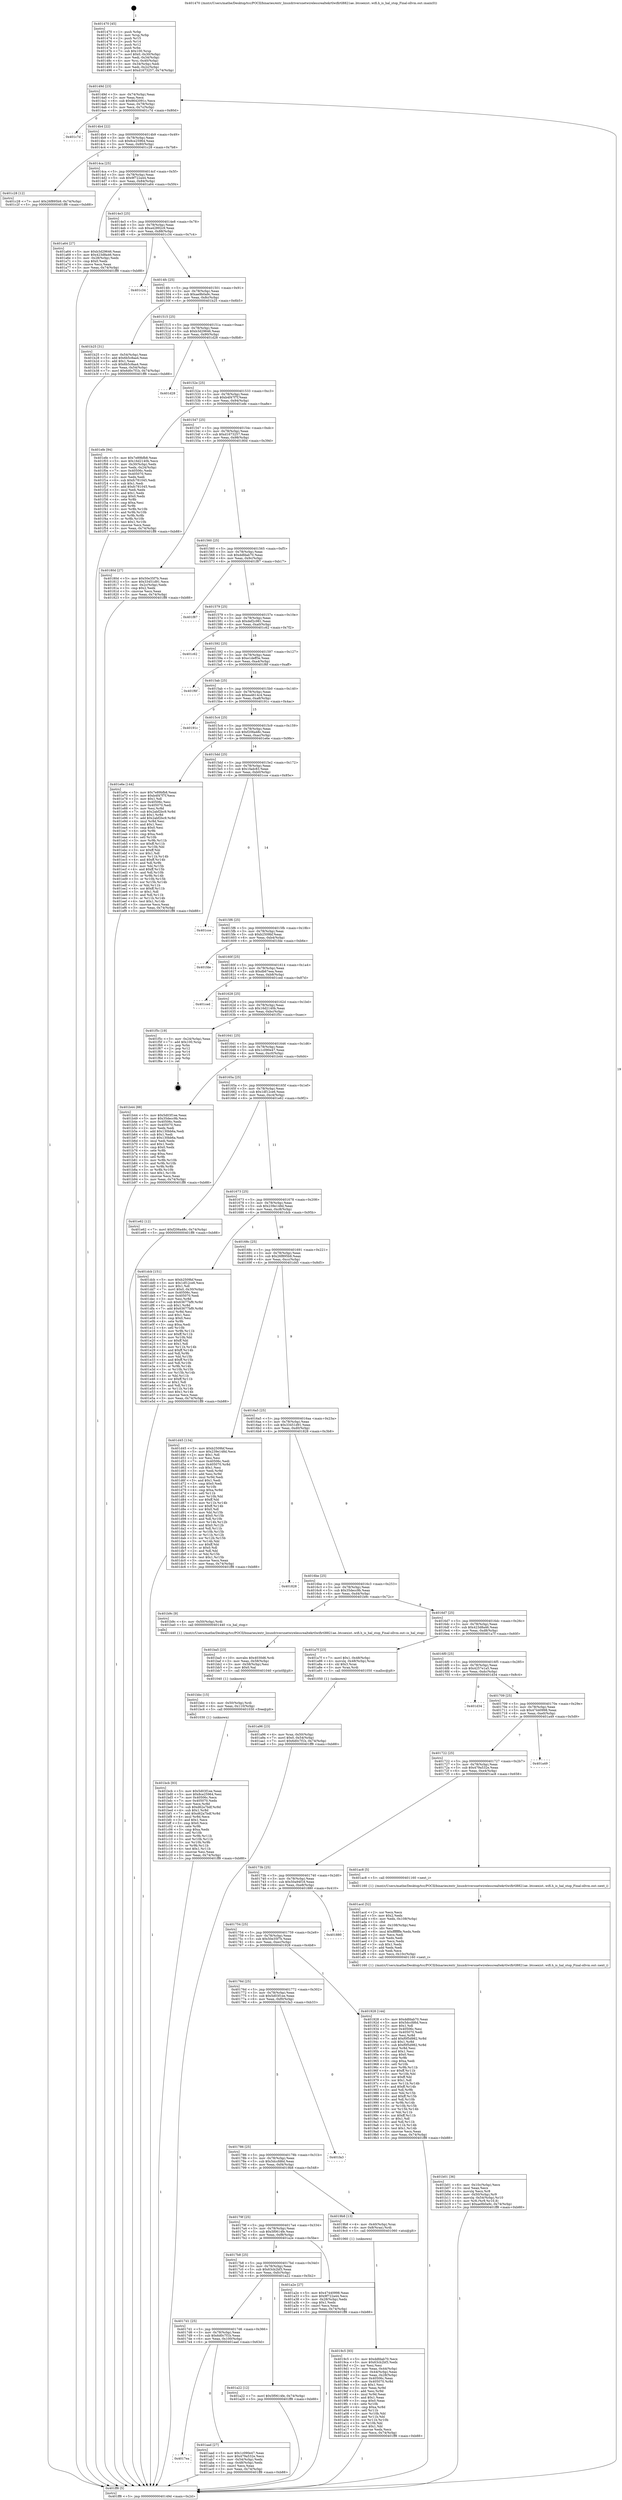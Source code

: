 digraph "0x401470" {
  label = "0x401470 (/mnt/c/Users/mathe/Desktop/tcc/POCII/binaries/extr_linuxdriversnetwirelessrealtekrtlwifirtl8821ae..btcoexist..wifi.h_is_hal_stop_Final-ollvm.out::main(0))"
  labelloc = "t"
  node[shape=record]

  Entry [label="",width=0.3,height=0.3,shape=circle,fillcolor=black,style=filled]
  "0x40149d" [label="{
     0x40149d [23]\l
     | [instrs]\l
     &nbsp;&nbsp;0x40149d \<+3\>: mov -0x74(%rbp),%eax\l
     &nbsp;&nbsp;0x4014a0 \<+2\>: mov %eax,%ecx\l
     &nbsp;&nbsp;0x4014a2 \<+6\>: sub $0x8642091c,%ecx\l
     &nbsp;&nbsp;0x4014a8 \<+3\>: mov %eax,-0x78(%rbp)\l
     &nbsp;&nbsp;0x4014ab \<+3\>: mov %ecx,-0x7c(%rbp)\l
     &nbsp;&nbsp;0x4014ae \<+6\>: je 0000000000401c7d \<main+0x80d\>\l
  }"]
  "0x401c7d" [label="{
     0x401c7d\l
  }", style=dashed]
  "0x4014b4" [label="{
     0x4014b4 [22]\l
     | [instrs]\l
     &nbsp;&nbsp;0x4014b4 \<+5\>: jmp 00000000004014b9 \<main+0x49\>\l
     &nbsp;&nbsp;0x4014b9 \<+3\>: mov -0x78(%rbp),%eax\l
     &nbsp;&nbsp;0x4014bc \<+5\>: sub $0x8ce25964,%eax\l
     &nbsp;&nbsp;0x4014c1 \<+3\>: mov %eax,-0x80(%rbp)\l
     &nbsp;&nbsp;0x4014c4 \<+6\>: je 0000000000401c28 \<main+0x7b8\>\l
  }"]
  Exit [label="",width=0.3,height=0.3,shape=circle,fillcolor=black,style=filled,peripheries=2]
  "0x401c28" [label="{
     0x401c28 [12]\l
     | [instrs]\l
     &nbsp;&nbsp;0x401c28 \<+7\>: movl $0x26f895b9,-0x74(%rbp)\l
     &nbsp;&nbsp;0x401c2f \<+5\>: jmp 0000000000401ff8 \<main+0xb88\>\l
  }"]
  "0x4014ca" [label="{
     0x4014ca [25]\l
     | [instrs]\l
     &nbsp;&nbsp;0x4014ca \<+5\>: jmp 00000000004014cf \<main+0x5f\>\l
     &nbsp;&nbsp;0x4014cf \<+3\>: mov -0x78(%rbp),%eax\l
     &nbsp;&nbsp;0x4014d2 \<+5\>: sub $0x9f722a44,%eax\l
     &nbsp;&nbsp;0x4014d7 \<+6\>: mov %eax,-0x84(%rbp)\l
     &nbsp;&nbsp;0x4014dd \<+6\>: je 0000000000401a64 \<main+0x5f4\>\l
  }"]
  "0x401bcb" [label="{
     0x401bcb [93]\l
     | [instrs]\l
     &nbsp;&nbsp;0x401bcb \<+5\>: mov $0x5d03f1ee,%eax\l
     &nbsp;&nbsp;0x401bd0 \<+5\>: mov $0x8ce25964,%esi\l
     &nbsp;&nbsp;0x401bd5 \<+7\>: mov 0x40506c,%ecx\l
     &nbsp;&nbsp;0x401bdc \<+7\>: mov 0x405070,%edx\l
     &nbsp;&nbsp;0x401be3 \<+3\>: mov %ecx,%r8d\l
     &nbsp;&nbsp;0x401be6 \<+7\>: sub $0xd62a7bdf,%r8d\l
     &nbsp;&nbsp;0x401bed \<+4\>: sub $0x1,%r8d\l
     &nbsp;&nbsp;0x401bf1 \<+7\>: add $0xd62a7bdf,%r8d\l
     &nbsp;&nbsp;0x401bf8 \<+4\>: imul %r8d,%ecx\l
     &nbsp;&nbsp;0x401bfc \<+3\>: and $0x1,%ecx\l
     &nbsp;&nbsp;0x401bff \<+3\>: cmp $0x0,%ecx\l
     &nbsp;&nbsp;0x401c02 \<+4\>: sete %r9b\l
     &nbsp;&nbsp;0x401c06 \<+3\>: cmp $0xa,%edx\l
     &nbsp;&nbsp;0x401c09 \<+4\>: setl %r10b\l
     &nbsp;&nbsp;0x401c0d \<+3\>: mov %r9b,%r11b\l
     &nbsp;&nbsp;0x401c10 \<+3\>: and %r10b,%r11b\l
     &nbsp;&nbsp;0x401c13 \<+3\>: xor %r10b,%r9b\l
     &nbsp;&nbsp;0x401c16 \<+3\>: or %r9b,%r11b\l
     &nbsp;&nbsp;0x401c19 \<+4\>: test $0x1,%r11b\l
     &nbsp;&nbsp;0x401c1d \<+3\>: cmovne %esi,%eax\l
     &nbsp;&nbsp;0x401c20 \<+3\>: mov %eax,-0x74(%rbp)\l
     &nbsp;&nbsp;0x401c23 \<+5\>: jmp 0000000000401ff8 \<main+0xb88\>\l
  }"]
  "0x401a64" [label="{
     0x401a64 [27]\l
     | [instrs]\l
     &nbsp;&nbsp;0x401a64 \<+5\>: mov $0xb3d29646,%eax\l
     &nbsp;&nbsp;0x401a69 \<+5\>: mov $0x423d8a46,%ecx\l
     &nbsp;&nbsp;0x401a6e \<+3\>: mov -0x28(%rbp),%edx\l
     &nbsp;&nbsp;0x401a71 \<+3\>: cmp $0x0,%edx\l
     &nbsp;&nbsp;0x401a74 \<+3\>: cmove %ecx,%eax\l
     &nbsp;&nbsp;0x401a77 \<+3\>: mov %eax,-0x74(%rbp)\l
     &nbsp;&nbsp;0x401a7a \<+5\>: jmp 0000000000401ff8 \<main+0xb88\>\l
  }"]
  "0x4014e3" [label="{
     0x4014e3 [25]\l
     | [instrs]\l
     &nbsp;&nbsp;0x4014e3 \<+5\>: jmp 00000000004014e8 \<main+0x78\>\l
     &nbsp;&nbsp;0x4014e8 \<+3\>: mov -0x78(%rbp),%eax\l
     &nbsp;&nbsp;0x4014eb \<+5\>: sub $0xa42892c9,%eax\l
     &nbsp;&nbsp;0x4014f0 \<+6\>: mov %eax,-0x88(%rbp)\l
     &nbsp;&nbsp;0x4014f6 \<+6\>: je 0000000000401c34 \<main+0x7c4\>\l
  }"]
  "0x401bbc" [label="{
     0x401bbc [15]\l
     | [instrs]\l
     &nbsp;&nbsp;0x401bbc \<+4\>: mov -0x50(%rbp),%rdi\l
     &nbsp;&nbsp;0x401bc0 \<+6\>: mov %eax,-0x110(%rbp)\l
     &nbsp;&nbsp;0x401bc6 \<+5\>: call 0000000000401030 \<free@plt\>\l
     | [calls]\l
     &nbsp;&nbsp;0x401030 \{1\} (unknown)\l
  }"]
  "0x401c34" [label="{
     0x401c34\l
  }", style=dashed]
  "0x4014fc" [label="{
     0x4014fc [25]\l
     | [instrs]\l
     &nbsp;&nbsp;0x4014fc \<+5\>: jmp 0000000000401501 \<main+0x91\>\l
     &nbsp;&nbsp;0x401501 \<+3\>: mov -0x78(%rbp),%eax\l
     &nbsp;&nbsp;0x401504 \<+5\>: sub $0xae9b0a9c,%eax\l
     &nbsp;&nbsp;0x401509 \<+6\>: mov %eax,-0x8c(%rbp)\l
     &nbsp;&nbsp;0x40150f \<+6\>: je 0000000000401b25 \<main+0x6b5\>\l
  }"]
  "0x401ba5" [label="{
     0x401ba5 [23]\l
     | [instrs]\l
     &nbsp;&nbsp;0x401ba5 \<+10\>: movabs $0x4030d6,%rdi\l
     &nbsp;&nbsp;0x401baf \<+3\>: mov %eax,-0x58(%rbp)\l
     &nbsp;&nbsp;0x401bb2 \<+3\>: mov -0x58(%rbp),%esi\l
     &nbsp;&nbsp;0x401bb5 \<+2\>: mov $0x0,%al\l
     &nbsp;&nbsp;0x401bb7 \<+5\>: call 0000000000401040 \<printf@plt\>\l
     | [calls]\l
     &nbsp;&nbsp;0x401040 \{1\} (unknown)\l
  }"]
  "0x401b25" [label="{
     0x401b25 [31]\l
     | [instrs]\l
     &nbsp;&nbsp;0x401b25 \<+3\>: mov -0x54(%rbp),%eax\l
     &nbsp;&nbsp;0x401b28 \<+5\>: add $0x6b5c8aa4,%eax\l
     &nbsp;&nbsp;0x401b2d \<+3\>: add $0x1,%eax\l
     &nbsp;&nbsp;0x401b30 \<+5\>: sub $0x6b5c8aa4,%eax\l
     &nbsp;&nbsp;0x401b35 \<+3\>: mov %eax,-0x54(%rbp)\l
     &nbsp;&nbsp;0x401b38 \<+7\>: movl $0x6d0c7f1b,-0x74(%rbp)\l
     &nbsp;&nbsp;0x401b3f \<+5\>: jmp 0000000000401ff8 \<main+0xb88\>\l
  }"]
  "0x401515" [label="{
     0x401515 [25]\l
     | [instrs]\l
     &nbsp;&nbsp;0x401515 \<+5\>: jmp 000000000040151a \<main+0xaa\>\l
     &nbsp;&nbsp;0x40151a \<+3\>: mov -0x78(%rbp),%eax\l
     &nbsp;&nbsp;0x40151d \<+5\>: sub $0xb3d29646,%eax\l
     &nbsp;&nbsp;0x401522 \<+6\>: mov %eax,-0x90(%rbp)\l
     &nbsp;&nbsp;0x401528 \<+6\>: je 0000000000401d28 \<main+0x8b8\>\l
  }"]
  "0x401b01" [label="{
     0x401b01 [36]\l
     | [instrs]\l
     &nbsp;&nbsp;0x401b01 \<+6\>: mov -0x10c(%rbp),%ecx\l
     &nbsp;&nbsp;0x401b07 \<+3\>: imul %eax,%ecx\l
     &nbsp;&nbsp;0x401b0a \<+3\>: movslq %ecx,%r8\l
     &nbsp;&nbsp;0x401b0d \<+4\>: mov -0x50(%rbp),%r9\l
     &nbsp;&nbsp;0x401b11 \<+4\>: movslq -0x54(%rbp),%r10\l
     &nbsp;&nbsp;0x401b15 \<+4\>: mov %r8,(%r9,%r10,8)\l
     &nbsp;&nbsp;0x401b19 \<+7\>: movl $0xae9b0a9c,-0x74(%rbp)\l
     &nbsp;&nbsp;0x401b20 \<+5\>: jmp 0000000000401ff8 \<main+0xb88\>\l
  }"]
  "0x401d28" [label="{
     0x401d28\l
  }", style=dashed]
  "0x40152e" [label="{
     0x40152e [25]\l
     | [instrs]\l
     &nbsp;&nbsp;0x40152e \<+5\>: jmp 0000000000401533 \<main+0xc3\>\l
     &nbsp;&nbsp;0x401533 \<+3\>: mov -0x78(%rbp),%eax\l
     &nbsp;&nbsp;0x401536 \<+5\>: sub $0xb4f47f7f,%eax\l
     &nbsp;&nbsp;0x40153b \<+6\>: mov %eax,-0x94(%rbp)\l
     &nbsp;&nbsp;0x401541 \<+6\>: je 0000000000401efe \<main+0xa8e\>\l
  }"]
  "0x401acd" [label="{
     0x401acd [52]\l
     | [instrs]\l
     &nbsp;&nbsp;0x401acd \<+2\>: xor %ecx,%ecx\l
     &nbsp;&nbsp;0x401acf \<+5\>: mov $0x2,%edx\l
     &nbsp;&nbsp;0x401ad4 \<+6\>: mov %edx,-0x108(%rbp)\l
     &nbsp;&nbsp;0x401ada \<+1\>: cltd\l
     &nbsp;&nbsp;0x401adb \<+6\>: mov -0x108(%rbp),%esi\l
     &nbsp;&nbsp;0x401ae1 \<+2\>: idiv %esi\l
     &nbsp;&nbsp;0x401ae3 \<+6\>: imul $0xfffffffe,%edx,%edx\l
     &nbsp;&nbsp;0x401ae9 \<+2\>: mov %ecx,%edi\l
     &nbsp;&nbsp;0x401aeb \<+2\>: sub %edx,%edi\l
     &nbsp;&nbsp;0x401aed \<+2\>: mov %ecx,%edx\l
     &nbsp;&nbsp;0x401aef \<+3\>: sub $0x1,%edx\l
     &nbsp;&nbsp;0x401af2 \<+2\>: add %edx,%edi\l
     &nbsp;&nbsp;0x401af4 \<+2\>: sub %edi,%ecx\l
     &nbsp;&nbsp;0x401af6 \<+6\>: mov %ecx,-0x10c(%rbp)\l
     &nbsp;&nbsp;0x401afc \<+5\>: call 0000000000401160 \<next_i\>\l
     | [calls]\l
     &nbsp;&nbsp;0x401160 \{1\} (/mnt/c/Users/mathe/Desktop/tcc/POCII/binaries/extr_linuxdriversnetwirelessrealtekrtlwifirtl8821ae..btcoexist..wifi.h_is_hal_stop_Final-ollvm.out::next_i)\l
  }"]
  "0x401efe" [label="{
     0x401efe [94]\l
     | [instrs]\l
     &nbsp;&nbsp;0x401efe \<+5\>: mov $0x7e89bfb8,%eax\l
     &nbsp;&nbsp;0x401f03 \<+5\>: mov $0x16d2140b,%ecx\l
     &nbsp;&nbsp;0x401f08 \<+3\>: mov -0x30(%rbp),%edx\l
     &nbsp;&nbsp;0x401f0b \<+3\>: mov %edx,-0x24(%rbp)\l
     &nbsp;&nbsp;0x401f0e \<+7\>: mov 0x40506c,%edx\l
     &nbsp;&nbsp;0x401f15 \<+7\>: mov 0x405070,%esi\l
     &nbsp;&nbsp;0x401f1c \<+2\>: mov %edx,%edi\l
     &nbsp;&nbsp;0x401f1e \<+6\>: sub $0xfc781045,%edi\l
     &nbsp;&nbsp;0x401f24 \<+3\>: sub $0x1,%edi\l
     &nbsp;&nbsp;0x401f27 \<+6\>: add $0xfc781045,%edi\l
     &nbsp;&nbsp;0x401f2d \<+3\>: imul %edi,%edx\l
     &nbsp;&nbsp;0x401f30 \<+3\>: and $0x1,%edx\l
     &nbsp;&nbsp;0x401f33 \<+3\>: cmp $0x0,%edx\l
     &nbsp;&nbsp;0x401f36 \<+4\>: sete %r8b\l
     &nbsp;&nbsp;0x401f3a \<+3\>: cmp $0xa,%esi\l
     &nbsp;&nbsp;0x401f3d \<+4\>: setl %r9b\l
     &nbsp;&nbsp;0x401f41 \<+3\>: mov %r8b,%r10b\l
     &nbsp;&nbsp;0x401f44 \<+3\>: and %r9b,%r10b\l
     &nbsp;&nbsp;0x401f47 \<+3\>: xor %r9b,%r8b\l
     &nbsp;&nbsp;0x401f4a \<+3\>: or %r8b,%r10b\l
     &nbsp;&nbsp;0x401f4d \<+4\>: test $0x1,%r10b\l
     &nbsp;&nbsp;0x401f51 \<+3\>: cmovne %ecx,%eax\l
     &nbsp;&nbsp;0x401f54 \<+3\>: mov %eax,-0x74(%rbp)\l
     &nbsp;&nbsp;0x401f57 \<+5\>: jmp 0000000000401ff8 \<main+0xb88\>\l
  }"]
  "0x401547" [label="{
     0x401547 [25]\l
     | [instrs]\l
     &nbsp;&nbsp;0x401547 \<+5\>: jmp 000000000040154c \<main+0xdc\>\l
     &nbsp;&nbsp;0x40154c \<+3\>: mov -0x78(%rbp),%eax\l
     &nbsp;&nbsp;0x40154f \<+5\>: sub $0xd1673257,%eax\l
     &nbsp;&nbsp;0x401554 \<+6\>: mov %eax,-0x98(%rbp)\l
     &nbsp;&nbsp;0x40155a \<+6\>: je 000000000040180d \<main+0x39d\>\l
  }"]
  "0x4017ea" [label="{
     0x4017ea\l
  }", style=dashed]
  "0x40180d" [label="{
     0x40180d [27]\l
     | [instrs]\l
     &nbsp;&nbsp;0x40180d \<+5\>: mov $0x50e35f7b,%eax\l
     &nbsp;&nbsp;0x401812 \<+5\>: mov $0x33451d91,%ecx\l
     &nbsp;&nbsp;0x401817 \<+3\>: mov -0x2c(%rbp),%edx\l
     &nbsp;&nbsp;0x40181a \<+3\>: cmp $0x2,%edx\l
     &nbsp;&nbsp;0x40181d \<+3\>: cmovne %ecx,%eax\l
     &nbsp;&nbsp;0x401820 \<+3\>: mov %eax,-0x74(%rbp)\l
     &nbsp;&nbsp;0x401823 \<+5\>: jmp 0000000000401ff8 \<main+0xb88\>\l
  }"]
  "0x401560" [label="{
     0x401560 [25]\l
     | [instrs]\l
     &nbsp;&nbsp;0x401560 \<+5\>: jmp 0000000000401565 \<main+0xf5\>\l
     &nbsp;&nbsp;0x401565 \<+3\>: mov -0x78(%rbp),%eax\l
     &nbsp;&nbsp;0x401568 \<+5\>: sub $0xddfdab70,%eax\l
     &nbsp;&nbsp;0x40156d \<+6\>: mov %eax,-0x9c(%rbp)\l
     &nbsp;&nbsp;0x401573 \<+6\>: je 0000000000401f87 \<main+0xb17\>\l
  }"]
  "0x401ff8" [label="{
     0x401ff8 [5]\l
     | [instrs]\l
     &nbsp;&nbsp;0x401ff8 \<+5\>: jmp 000000000040149d \<main+0x2d\>\l
  }"]
  "0x401470" [label="{
     0x401470 [45]\l
     | [instrs]\l
     &nbsp;&nbsp;0x401470 \<+1\>: push %rbp\l
     &nbsp;&nbsp;0x401471 \<+3\>: mov %rsp,%rbp\l
     &nbsp;&nbsp;0x401474 \<+2\>: push %r15\l
     &nbsp;&nbsp;0x401476 \<+2\>: push %r14\l
     &nbsp;&nbsp;0x401478 \<+2\>: push %r12\l
     &nbsp;&nbsp;0x40147a \<+1\>: push %rbx\l
     &nbsp;&nbsp;0x40147b \<+7\>: sub $0x100,%rsp\l
     &nbsp;&nbsp;0x401482 \<+7\>: movl $0x0,-0x30(%rbp)\l
     &nbsp;&nbsp;0x401489 \<+3\>: mov %edi,-0x34(%rbp)\l
     &nbsp;&nbsp;0x40148c \<+4\>: mov %rsi,-0x40(%rbp)\l
     &nbsp;&nbsp;0x401490 \<+3\>: mov -0x34(%rbp),%edi\l
     &nbsp;&nbsp;0x401493 \<+3\>: mov %edi,-0x2c(%rbp)\l
     &nbsp;&nbsp;0x401496 \<+7\>: movl $0xd1673257,-0x74(%rbp)\l
  }"]
  "0x401aad" [label="{
     0x401aad [27]\l
     | [instrs]\l
     &nbsp;&nbsp;0x401aad \<+5\>: mov $0x1c090e47,%eax\l
     &nbsp;&nbsp;0x401ab2 \<+5\>: mov $0x479a532e,%ecx\l
     &nbsp;&nbsp;0x401ab7 \<+3\>: mov -0x54(%rbp),%edx\l
     &nbsp;&nbsp;0x401aba \<+3\>: cmp -0x48(%rbp),%edx\l
     &nbsp;&nbsp;0x401abd \<+3\>: cmovl %ecx,%eax\l
     &nbsp;&nbsp;0x401ac0 \<+3\>: mov %eax,-0x74(%rbp)\l
     &nbsp;&nbsp;0x401ac3 \<+5\>: jmp 0000000000401ff8 \<main+0xb88\>\l
  }"]
  "0x401f87" [label="{
     0x401f87\l
  }", style=dashed]
  "0x401579" [label="{
     0x401579 [25]\l
     | [instrs]\l
     &nbsp;&nbsp;0x401579 \<+5\>: jmp 000000000040157e \<main+0x10e\>\l
     &nbsp;&nbsp;0x40157e \<+3\>: mov -0x78(%rbp),%eax\l
     &nbsp;&nbsp;0x401581 \<+5\>: sub $0xdef2c981,%eax\l
     &nbsp;&nbsp;0x401586 \<+6\>: mov %eax,-0xa0(%rbp)\l
     &nbsp;&nbsp;0x40158c \<+6\>: je 0000000000401c62 \<main+0x7f2\>\l
  }"]
  "0x401a96" [label="{
     0x401a96 [23]\l
     | [instrs]\l
     &nbsp;&nbsp;0x401a96 \<+4\>: mov %rax,-0x50(%rbp)\l
     &nbsp;&nbsp;0x401a9a \<+7\>: movl $0x0,-0x54(%rbp)\l
     &nbsp;&nbsp;0x401aa1 \<+7\>: movl $0x6d0c7f1b,-0x74(%rbp)\l
     &nbsp;&nbsp;0x401aa8 \<+5\>: jmp 0000000000401ff8 \<main+0xb88\>\l
  }"]
  "0x401c62" [label="{
     0x401c62\l
  }", style=dashed]
  "0x401592" [label="{
     0x401592 [25]\l
     | [instrs]\l
     &nbsp;&nbsp;0x401592 \<+5\>: jmp 0000000000401597 \<main+0x127\>\l
     &nbsp;&nbsp;0x401597 \<+3\>: mov -0x78(%rbp),%eax\l
     &nbsp;&nbsp;0x40159a \<+5\>: sub $0xe1deff3e,%eax\l
     &nbsp;&nbsp;0x40159f \<+6\>: mov %eax,-0xa4(%rbp)\l
     &nbsp;&nbsp;0x4015a5 \<+6\>: je 0000000000401f6f \<main+0xaff\>\l
  }"]
  "0x4017d1" [label="{
     0x4017d1 [25]\l
     | [instrs]\l
     &nbsp;&nbsp;0x4017d1 \<+5\>: jmp 00000000004017d6 \<main+0x366\>\l
     &nbsp;&nbsp;0x4017d6 \<+3\>: mov -0x78(%rbp),%eax\l
     &nbsp;&nbsp;0x4017d9 \<+5\>: sub $0x6d0c7f1b,%eax\l
     &nbsp;&nbsp;0x4017de \<+6\>: mov %eax,-0x100(%rbp)\l
     &nbsp;&nbsp;0x4017e4 \<+6\>: je 0000000000401aad \<main+0x63d\>\l
  }"]
  "0x401f6f" [label="{
     0x401f6f\l
  }", style=dashed]
  "0x4015ab" [label="{
     0x4015ab [25]\l
     | [instrs]\l
     &nbsp;&nbsp;0x4015ab \<+5\>: jmp 00000000004015b0 \<main+0x140\>\l
     &nbsp;&nbsp;0x4015b0 \<+3\>: mov -0x78(%rbp),%eax\l
     &nbsp;&nbsp;0x4015b3 \<+5\>: sub $0xea4614c4,%eax\l
     &nbsp;&nbsp;0x4015b8 \<+6\>: mov %eax,-0xa8(%rbp)\l
     &nbsp;&nbsp;0x4015be \<+6\>: je 000000000040191c \<main+0x4ac\>\l
  }"]
  "0x401a22" [label="{
     0x401a22 [12]\l
     | [instrs]\l
     &nbsp;&nbsp;0x401a22 \<+7\>: movl $0x5f0614fe,-0x74(%rbp)\l
     &nbsp;&nbsp;0x401a29 \<+5\>: jmp 0000000000401ff8 \<main+0xb88\>\l
  }"]
  "0x40191c" [label="{
     0x40191c\l
  }", style=dashed]
  "0x4015c4" [label="{
     0x4015c4 [25]\l
     | [instrs]\l
     &nbsp;&nbsp;0x4015c4 \<+5\>: jmp 00000000004015c9 \<main+0x159\>\l
     &nbsp;&nbsp;0x4015c9 \<+3\>: mov -0x78(%rbp),%eax\l
     &nbsp;&nbsp;0x4015cc \<+5\>: sub $0xf206a48c,%eax\l
     &nbsp;&nbsp;0x4015d1 \<+6\>: mov %eax,-0xac(%rbp)\l
     &nbsp;&nbsp;0x4015d7 \<+6\>: je 0000000000401e6e \<main+0x9fe\>\l
  }"]
  "0x4017b8" [label="{
     0x4017b8 [25]\l
     | [instrs]\l
     &nbsp;&nbsp;0x4017b8 \<+5\>: jmp 00000000004017bd \<main+0x34d\>\l
     &nbsp;&nbsp;0x4017bd \<+3\>: mov -0x78(%rbp),%eax\l
     &nbsp;&nbsp;0x4017c0 \<+5\>: sub $0x63cb2bf3,%eax\l
     &nbsp;&nbsp;0x4017c5 \<+6\>: mov %eax,-0xfc(%rbp)\l
     &nbsp;&nbsp;0x4017cb \<+6\>: je 0000000000401a22 \<main+0x5b2\>\l
  }"]
  "0x401e6e" [label="{
     0x401e6e [144]\l
     | [instrs]\l
     &nbsp;&nbsp;0x401e6e \<+5\>: mov $0x7e89bfb8,%eax\l
     &nbsp;&nbsp;0x401e73 \<+5\>: mov $0xb4f47f7f,%ecx\l
     &nbsp;&nbsp;0x401e78 \<+2\>: mov $0x1,%dl\l
     &nbsp;&nbsp;0x401e7a \<+7\>: mov 0x40506c,%esi\l
     &nbsp;&nbsp;0x401e81 \<+7\>: mov 0x405070,%edi\l
     &nbsp;&nbsp;0x401e88 \<+3\>: mov %esi,%r8d\l
     &nbsp;&nbsp;0x401e8b \<+7\>: sub $0x2abf2bc9,%r8d\l
     &nbsp;&nbsp;0x401e92 \<+4\>: sub $0x1,%r8d\l
     &nbsp;&nbsp;0x401e96 \<+7\>: add $0x2abf2bc9,%r8d\l
     &nbsp;&nbsp;0x401e9d \<+4\>: imul %r8d,%esi\l
     &nbsp;&nbsp;0x401ea1 \<+3\>: and $0x1,%esi\l
     &nbsp;&nbsp;0x401ea4 \<+3\>: cmp $0x0,%esi\l
     &nbsp;&nbsp;0x401ea7 \<+4\>: sete %r9b\l
     &nbsp;&nbsp;0x401eab \<+3\>: cmp $0xa,%edi\l
     &nbsp;&nbsp;0x401eae \<+4\>: setl %r10b\l
     &nbsp;&nbsp;0x401eb2 \<+3\>: mov %r9b,%r11b\l
     &nbsp;&nbsp;0x401eb5 \<+4\>: xor $0xff,%r11b\l
     &nbsp;&nbsp;0x401eb9 \<+3\>: mov %r10b,%bl\l
     &nbsp;&nbsp;0x401ebc \<+3\>: xor $0xff,%bl\l
     &nbsp;&nbsp;0x401ebf \<+3\>: xor $0x1,%dl\l
     &nbsp;&nbsp;0x401ec2 \<+3\>: mov %r11b,%r14b\l
     &nbsp;&nbsp;0x401ec5 \<+4\>: and $0xff,%r14b\l
     &nbsp;&nbsp;0x401ec9 \<+3\>: and %dl,%r9b\l
     &nbsp;&nbsp;0x401ecc \<+3\>: mov %bl,%r15b\l
     &nbsp;&nbsp;0x401ecf \<+4\>: and $0xff,%r15b\l
     &nbsp;&nbsp;0x401ed3 \<+3\>: and %dl,%r10b\l
     &nbsp;&nbsp;0x401ed6 \<+3\>: or %r9b,%r14b\l
     &nbsp;&nbsp;0x401ed9 \<+3\>: or %r10b,%r15b\l
     &nbsp;&nbsp;0x401edc \<+3\>: xor %r15b,%r14b\l
     &nbsp;&nbsp;0x401edf \<+3\>: or %bl,%r11b\l
     &nbsp;&nbsp;0x401ee2 \<+4\>: xor $0xff,%r11b\l
     &nbsp;&nbsp;0x401ee6 \<+3\>: or $0x1,%dl\l
     &nbsp;&nbsp;0x401ee9 \<+3\>: and %dl,%r11b\l
     &nbsp;&nbsp;0x401eec \<+3\>: or %r11b,%r14b\l
     &nbsp;&nbsp;0x401eef \<+4\>: test $0x1,%r14b\l
     &nbsp;&nbsp;0x401ef3 \<+3\>: cmovne %ecx,%eax\l
     &nbsp;&nbsp;0x401ef6 \<+3\>: mov %eax,-0x74(%rbp)\l
     &nbsp;&nbsp;0x401ef9 \<+5\>: jmp 0000000000401ff8 \<main+0xb88\>\l
  }"]
  "0x4015dd" [label="{
     0x4015dd [25]\l
     | [instrs]\l
     &nbsp;&nbsp;0x4015dd \<+5\>: jmp 00000000004015e2 \<main+0x172\>\l
     &nbsp;&nbsp;0x4015e2 \<+3\>: mov -0x78(%rbp),%eax\l
     &nbsp;&nbsp;0x4015e5 \<+5\>: sub $0x1fadc83,%eax\l
     &nbsp;&nbsp;0x4015ea \<+6\>: mov %eax,-0xb0(%rbp)\l
     &nbsp;&nbsp;0x4015f0 \<+6\>: je 0000000000401cce \<main+0x85e\>\l
  }"]
  "0x401a2e" [label="{
     0x401a2e [27]\l
     | [instrs]\l
     &nbsp;&nbsp;0x401a2e \<+5\>: mov $0x47440998,%eax\l
     &nbsp;&nbsp;0x401a33 \<+5\>: mov $0x9f722a44,%ecx\l
     &nbsp;&nbsp;0x401a38 \<+3\>: mov -0x28(%rbp),%edx\l
     &nbsp;&nbsp;0x401a3b \<+3\>: cmp $0x1,%edx\l
     &nbsp;&nbsp;0x401a3e \<+3\>: cmovl %ecx,%eax\l
     &nbsp;&nbsp;0x401a41 \<+3\>: mov %eax,-0x74(%rbp)\l
     &nbsp;&nbsp;0x401a44 \<+5\>: jmp 0000000000401ff8 \<main+0xb88\>\l
  }"]
  "0x401cce" [label="{
     0x401cce\l
  }", style=dashed]
  "0x4015f6" [label="{
     0x4015f6 [25]\l
     | [instrs]\l
     &nbsp;&nbsp;0x4015f6 \<+5\>: jmp 00000000004015fb \<main+0x18b\>\l
     &nbsp;&nbsp;0x4015fb \<+3\>: mov -0x78(%rbp),%eax\l
     &nbsp;&nbsp;0x4015fe \<+5\>: sub $0xb2509bf,%eax\l
     &nbsp;&nbsp;0x401603 \<+6\>: mov %eax,-0xb4(%rbp)\l
     &nbsp;&nbsp;0x401609 \<+6\>: je 0000000000401fde \<main+0xb6e\>\l
  }"]
  "0x4019c5" [label="{
     0x4019c5 [93]\l
     | [instrs]\l
     &nbsp;&nbsp;0x4019c5 \<+5\>: mov $0xddfdab70,%ecx\l
     &nbsp;&nbsp;0x4019ca \<+5\>: mov $0x63cb2bf3,%edx\l
     &nbsp;&nbsp;0x4019cf \<+2\>: xor %esi,%esi\l
     &nbsp;&nbsp;0x4019d1 \<+3\>: mov %eax,-0x44(%rbp)\l
     &nbsp;&nbsp;0x4019d4 \<+3\>: mov -0x44(%rbp),%eax\l
     &nbsp;&nbsp;0x4019d7 \<+3\>: mov %eax,-0x28(%rbp)\l
     &nbsp;&nbsp;0x4019da \<+7\>: mov 0x40506c,%eax\l
     &nbsp;&nbsp;0x4019e1 \<+8\>: mov 0x405070,%r8d\l
     &nbsp;&nbsp;0x4019e9 \<+3\>: sub $0x1,%esi\l
     &nbsp;&nbsp;0x4019ec \<+3\>: mov %eax,%r9d\l
     &nbsp;&nbsp;0x4019ef \<+3\>: add %esi,%r9d\l
     &nbsp;&nbsp;0x4019f2 \<+4\>: imul %r9d,%eax\l
     &nbsp;&nbsp;0x4019f6 \<+3\>: and $0x1,%eax\l
     &nbsp;&nbsp;0x4019f9 \<+3\>: cmp $0x0,%eax\l
     &nbsp;&nbsp;0x4019fc \<+4\>: sete %r10b\l
     &nbsp;&nbsp;0x401a00 \<+4\>: cmp $0xa,%r8d\l
     &nbsp;&nbsp;0x401a04 \<+4\>: setl %r11b\l
     &nbsp;&nbsp;0x401a08 \<+3\>: mov %r10b,%bl\l
     &nbsp;&nbsp;0x401a0b \<+3\>: and %r11b,%bl\l
     &nbsp;&nbsp;0x401a0e \<+3\>: xor %r11b,%r10b\l
     &nbsp;&nbsp;0x401a11 \<+3\>: or %r10b,%bl\l
     &nbsp;&nbsp;0x401a14 \<+3\>: test $0x1,%bl\l
     &nbsp;&nbsp;0x401a17 \<+3\>: cmovne %edx,%ecx\l
     &nbsp;&nbsp;0x401a1a \<+3\>: mov %ecx,-0x74(%rbp)\l
     &nbsp;&nbsp;0x401a1d \<+5\>: jmp 0000000000401ff8 \<main+0xb88\>\l
  }"]
  "0x401fde" [label="{
     0x401fde\l
  }", style=dashed]
  "0x40160f" [label="{
     0x40160f [25]\l
     | [instrs]\l
     &nbsp;&nbsp;0x40160f \<+5\>: jmp 0000000000401614 \<main+0x1a4\>\l
     &nbsp;&nbsp;0x401614 \<+3\>: mov -0x78(%rbp),%eax\l
     &nbsp;&nbsp;0x401617 \<+5\>: sub $0xdb67eea,%eax\l
     &nbsp;&nbsp;0x40161c \<+6\>: mov %eax,-0xb8(%rbp)\l
     &nbsp;&nbsp;0x401622 \<+6\>: je 0000000000401ced \<main+0x87d\>\l
  }"]
  "0x40179f" [label="{
     0x40179f [25]\l
     | [instrs]\l
     &nbsp;&nbsp;0x40179f \<+5\>: jmp 00000000004017a4 \<main+0x334\>\l
     &nbsp;&nbsp;0x4017a4 \<+3\>: mov -0x78(%rbp),%eax\l
     &nbsp;&nbsp;0x4017a7 \<+5\>: sub $0x5f0614fe,%eax\l
     &nbsp;&nbsp;0x4017ac \<+6\>: mov %eax,-0xf8(%rbp)\l
     &nbsp;&nbsp;0x4017b2 \<+6\>: je 0000000000401a2e \<main+0x5be\>\l
  }"]
  "0x401ced" [label="{
     0x401ced\l
  }", style=dashed]
  "0x401628" [label="{
     0x401628 [25]\l
     | [instrs]\l
     &nbsp;&nbsp;0x401628 \<+5\>: jmp 000000000040162d \<main+0x1bd\>\l
     &nbsp;&nbsp;0x40162d \<+3\>: mov -0x78(%rbp),%eax\l
     &nbsp;&nbsp;0x401630 \<+5\>: sub $0x16d2140b,%eax\l
     &nbsp;&nbsp;0x401635 \<+6\>: mov %eax,-0xbc(%rbp)\l
     &nbsp;&nbsp;0x40163b \<+6\>: je 0000000000401f5c \<main+0xaec\>\l
  }"]
  "0x4019b8" [label="{
     0x4019b8 [13]\l
     | [instrs]\l
     &nbsp;&nbsp;0x4019b8 \<+4\>: mov -0x40(%rbp),%rax\l
     &nbsp;&nbsp;0x4019bc \<+4\>: mov 0x8(%rax),%rdi\l
     &nbsp;&nbsp;0x4019c0 \<+5\>: call 0000000000401060 \<atoi@plt\>\l
     | [calls]\l
     &nbsp;&nbsp;0x401060 \{1\} (unknown)\l
  }"]
  "0x401f5c" [label="{
     0x401f5c [19]\l
     | [instrs]\l
     &nbsp;&nbsp;0x401f5c \<+3\>: mov -0x24(%rbp),%eax\l
     &nbsp;&nbsp;0x401f5f \<+7\>: add $0x100,%rsp\l
     &nbsp;&nbsp;0x401f66 \<+1\>: pop %rbx\l
     &nbsp;&nbsp;0x401f67 \<+2\>: pop %r12\l
     &nbsp;&nbsp;0x401f69 \<+2\>: pop %r14\l
     &nbsp;&nbsp;0x401f6b \<+2\>: pop %r15\l
     &nbsp;&nbsp;0x401f6d \<+1\>: pop %rbp\l
     &nbsp;&nbsp;0x401f6e \<+1\>: ret\l
  }"]
  "0x401641" [label="{
     0x401641 [25]\l
     | [instrs]\l
     &nbsp;&nbsp;0x401641 \<+5\>: jmp 0000000000401646 \<main+0x1d6\>\l
     &nbsp;&nbsp;0x401646 \<+3\>: mov -0x78(%rbp),%eax\l
     &nbsp;&nbsp;0x401649 \<+5\>: sub $0x1c090e47,%eax\l
     &nbsp;&nbsp;0x40164e \<+6\>: mov %eax,-0xc0(%rbp)\l
     &nbsp;&nbsp;0x401654 \<+6\>: je 0000000000401b44 \<main+0x6d4\>\l
  }"]
  "0x401786" [label="{
     0x401786 [25]\l
     | [instrs]\l
     &nbsp;&nbsp;0x401786 \<+5\>: jmp 000000000040178b \<main+0x31b\>\l
     &nbsp;&nbsp;0x40178b \<+3\>: mov -0x78(%rbp),%eax\l
     &nbsp;&nbsp;0x40178e \<+5\>: sub $0x5dccfd6d,%eax\l
     &nbsp;&nbsp;0x401793 \<+6\>: mov %eax,-0xf4(%rbp)\l
     &nbsp;&nbsp;0x401799 \<+6\>: je 00000000004019b8 \<main+0x548\>\l
  }"]
  "0x401b44" [label="{
     0x401b44 [88]\l
     | [instrs]\l
     &nbsp;&nbsp;0x401b44 \<+5\>: mov $0x5d03f1ee,%eax\l
     &nbsp;&nbsp;0x401b49 \<+5\>: mov $0x35decc9b,%ecx\l
     &nbsp;&nbsp;0x401b4e \<+7\>: mov 0x40506c,%edx\l
     &nbsp;&nbsp;0x401b55 \<+7\>: mov 0x405070,%esi\l
     &nbsp;&nbsp;0x401b5c \<+2\>: mov %edx,%edi\l
     &nbsp;&nbsp;0x401b5e \<+6\>: add $0x130bb6a,%edi\l
     &nbsp;&nbsp;0x401b64 \<+3\>: sub $0x1,%edi\l
     &nbsp;&nbsp;0x401b67 \<+6\>: sub $0x130bb6a,%edi\l
     &nbsp;&nbsp;0x401b6d \<+3\>: imul %edi,%edx\l
     &nbsp;&nbsp;0x401b70 \<+3\>: and $0x1,%edx\l
     &nbsp;&nbsp;0x401b73 \<+3\>: cmp $0x0,%edx\l
     &nbsp;&nbsp;0x401b76 \<+4\>: sete %r8b\l
     &nbsp;&nbsp;0x401b7a \<+3\>: cmp $0xa,%esi\l
     &nbsp;&nbsp;0x401b7d \<+4\>: setl %r9b\l
     &nbsp;&nbsp;0x401b81 \<+3\>: mov %r8b,%r10b\l
     &nbsp;&nbsp;0x401b84 \<+3\>: and %r9b,%r10b\l
     &nbsp;&nbsp;0x401b87 \<+3\>: xor %r9b,%r8b\l
     &nbsp;&nbsp;0x401b8a \<+3\>: or %r8b,%r10b\l
     &nbsp;&nbsp;0x401b8d \<+4\>: test $0x1,%r10b\l
     &nbsp;&nbsp;0x401b91 \<+3\>: cmovne %ecx,%eax\l
     &nbsp;&nbsp;0x401b94 \<+3\>: mov %eax,-0x74(%rbp)\l
     &nbsp;&nbsp;0x401b97 \<+5\>: jmp 0000000000401ff8 \<main+0xb88\>\l
  }"]
  "0x40165a" [label="{
     0x40165a [25]\l
     | [instrs]\l
     &nbsp;&nbsp;0x40165a \<+5\>: jmp 000000000040165f \<main+0x1ef\>\l
     &nbsp;&nbsp;0x40165f \<+3\>: mov -0x78(%rbp),%eax\l
     &nbsp;&nbsp;0x401662 \<+5\>: sub $0x1df12ce6,%eax\l
     &nbsp;&nbsp;0x401667 \<+6\>: mov %eax,-0xc4(%rbp)\l
     &nbsp;&nbsp;0x40166d \<+6\>: je 0000000000401e62 \<main+0x9f2\>\l
  }"]
  "0x401fa3" [label="{
     0x401fa3\l
  }", style=dashed]
  "0x401e62" [label="{
     0x401e62 [12]\l
     | [instrs]\l
     &nbsp;&nbsp;0x401e62 \<+7\>: movl $0xf206a48c,-0x74(%rbp)\l
     &nbsp;&nbsp;0x401e69 \<+5\>: jmp 0000000000401ff8 \<main+0xb88\>\l
  }"]
  "0x401673" [label="{
     0x401673 [25]\l
     | [instrs]\l
     &nbsp;&nbsp;0x401673 \<+5\>: jmp 0000000000401678 \<main+0x208\>\l
     &nbsp;&nbsp;0x401678 \<+3\>: mov -0x78(%rbp),%eax\l
     &nbsp;&nbsp;0x40167b \<+5\>: sub $0x239e148d,%eax\l
     &nbsp;&nbsp;0x401680 \<+6\>: mov %eax,-0xc8(%rbp)\l
     &nbsp;&nbsp;0x401686 \<+6\>: je 0000000000401dcb \<main+0x95b\>\l
  }"]
  "0x40176d" [label="{
     0x40176d [25]\l
     | [instrs]\l
     &nbsp;&nbsp;0x40176d \<+5\>: jmp 0000000000401772 \<main+0x302\>\l
     &nbsp;&nbsp;0x401772 \<+3\>: mov -0x78(%rbp),%eax\l
     &nbsp;&nbsp;0x401775 \<+5\>: sub $0x5d03f1ee,%eax\l
     &nbsp;&nbsp;0x40177a \<+6\>: mov %eax,-0xf0(%rbp)\l
     &nbsp;&nbsp;0x401780 \<+6\>: je 0000000000401fa3 \<main+0xb33\>\l
  }"]
  "0x401dcb" [label="{
     0x401dcb [151]\l
     | [instrs]\l
     &nbsp;&nbsp;0x401dcb \<+5\>: mov $0xb2509bf,%eax\l
     &nbsp;&nbsp;0x401dd0 \<+5\>: mov $0x1df12ce6,%ecx\l
     &nbsp;&nbsp;0x401dd5 \<+2\>: mov $0x1,%dl\l
     &nbsp;&nbsp;0x401dd7 \<+7\>: movl $0x0,-0x30(%rbp)\l
     &nbsp;&nbsp;0x401dde \<+7\>: mov 0x40506c,%esi\l
     &nbsp;&nbsp;0x401de5 \<+7\>: mov 0x405070,%edi\l
     &nbsp;&nbsp;0x401dec \<+3\>: mov %esi,%r8d\l
     &nbsp;&nbsp;0x401def \<+7\>: sub $0x63677bf9,%r8d\l
     &nbsp;&nbsp;0x401df6 \<+4\>: sub $0x1,%r8d\l
     &nbsp;&nbsp;0x401dfa \<+7\>: add $0x63677bf9,%r8d\l
     &nbsp;&nbsp;0x401e01 \<+4\>: imul %r8d,%esi\l
     &nbsp;&nbsp;0x401e05 \<+3\>: and $0x1,%esi\l
     &nbsp;&nbsp;0x401e08 \<+3\>: cmp $0x0,%esi\l
     &nbsp;&nbsp;0x401e0b \<+4\>: sete %r9b\l
     &nbsp;&nbsp;0x401e0f \<+3\>: cmp $0xa,%edi\l
     &nbsp;&nbsp;0x401e12 \<+4\>: setl %r10b\l
     &nbsp;&nbsp;0x401e16 \<+3\>: mov %r9b,%r11b\l
     &nbsp;&nbsp;0x401e19 \<+4\>: xor $0xff,%r11b\l
     &nbsp;&nbsp;0x401e1d \<+3\>: mov %r10b,%bl\l
     &nbsp;&nbsp;0x401e20 \<+3\>: xor $0xff,%bl\l
     &nbsp;&nbsp;0x401e23 \<+3\>: xor $0x1,%dl\l
     &nbsp;&nbsp;0x401e26 \<+3\>: mov %r11b,%r14b\l
     &nbsp;&nbsp;0x401e29 \<+4\>: and $0xff,%r14b\l
     &nbsp;&nbsp;0x401e2d \<+3\>: and %dl,%r9b\l
     &nbsp;&nbsp;0x401e30 \<+3\>: mov %bl,%r15b\l
     &nbsp;&nbsp;0x401e33 \<+4\>: and $0xff,%r15b\l
     &nbsp;&nbsp;0x401e37 \<+3\>: and %dl,%r10b\l
     &nbsp;&nbsp;0x401e3a \<+3\>: or %r9b,%r14b\l
     &nbsp;&nbsp;0x401e3d \<+3\>: or %r10b,%r15b\l
     &nbsp;&nbsp;0x401e40 \<+3\>: xor %r15b,%r14b\l
     &nbsp;&nbsp;0x401e43 \<+3\>: or %bl,%r11b\l
     &nbsp;&nbsp;0x401e46 \<+4\>: xor $0xff,%r11b\l
     &nbsp;&nbsp;0x401e4a \<+3\>: or $0x1,%dl\l
     &nbsp;&nbsp;0x401e4d \<+3\>: and %dl,%r11b\l
     &nbsp;&nbsp;0x401e50 \<+3\>: or %r11b,%r14b\l
     &nbsp;&nbsp;0x401e53 \<+4\>: test $0x1,%r14b\l
     &nbsp;&nbsp;0x401e57 \<+3\>: cmovne %ecx,%eax\l
     &nbsp;&nbsp;0x401e5a \<+3\>: mov %eax,-0x74(%rbp)\l
     &nbsp;&nbsp;0x401e5d \<+5\>: jmp 0000000000401ff8 \<main+0xb88\>\l
  }"]
  "0x40168c" [label="{
     0x40168c [25]\l
     | [instrs]\l
     &nbsp;&nbsp;0x40168c \<+5\>: jmp 0000000000401691 \<main+0x221\>\l
     &nbsp;&nbsp;0x401691 \<+3\>: mov -0x78(%rbp),%eax\l
     &nbsp;&nbsp;0x401694 \<+5\>: sub $0x26f895b9,%eax\l
     &nbsp;&nbsp;0x401699 \<+6\>: mov %eax,-0xcc(%rbp)\l
     &nbsp;&nbsp;0x40169f \<+6\>: je 0000000000401d45 \<main+0x8d5\>\l
  }"]
  "0x401928" [label="{
     0x401928 [144]\l
     | [instrs]\l
     &nbsp;&nbsp;0x401928 \<+5\>: mov $0xddfdab70,%eax\l
     &nbsp;&nbsp;0x40192d \<+5\>: mov $0x5dccfd6d,%ecx\l
     &nbsp;&nbsp;0x401932 \<+2\>: mov $0x1,%dl\l
     &nbsp;&nbsp;0x401934 \<+7\>: mov 0x40506c,%esi\l
     &nbsp;&nbsp;0x40193b \<+7\>: mov 0x405070,%edi\l
     &nbsp;&nbsp;0x401942 \<+3\>: mov %esi,%r8d\l
     &nbsp;&nbsp;0x401945 \<+7\>: add $0xf0f5d982,%r8d\l
     &nbsp;&nbsp;0x40194c \<+4\>: sub $0x1,%r8d\l
     &nbsp;&nbsp;0x401950 \<+7\>: sub $0xf0f5d982,%r8d\l
     &nbsp;&nbsp;0x401957 \<+4\>: imul %r8d,%esi\l
     &nbsp;&nbsp;0x40195b \<+3\>: and $0x1,%esi\l
     &nbsp;&nbsp;0x40195e \<+3\>: cmp $0x0,%esi\l
     &nbsp;&nbsp;0x401961 \<+4\>: sete %r9b\l
     &nbsp;&nbsp;0x401965 \<+3\>: cmp $0xa,%edi\l
     &nbsp;&nbsp;0x401968 \<+4\>: setl %r10b\l
     &nbsp;&nbsp;0x40196c \<+3\>: mov %r9b,%r11b\l
     &nbsp;&nbsp;0x40196f \<+4\>: xor $0xff,%r11b\l
     &nbsp;&nbsp;0x401973 \<+3\>: mov %r10b,%bl\l
     &nbsp;&nbsp;0x401976 \<+3\>: xor $0xff,%bl\l
     &nbsp;&nbsp;0x401979 \<+3\>: xor $0x1,%dl\l
     &nbsp;&nbsp;0x40197c \<+3\>: mov %r11b,%r14b\l
     &nbsp;&nbsp;0x40197f \<+4\>: and $0xff,%r14b\l
     &nbsp;&nbsp;0x401983 \<+3\>: and %dl,%r9b\l
     &nbsp;&nbsp;0x401986 \<+3\>: mov %bl,%r15b\l
     &nbsp;&nbsp;0x401989 \<+4\>: and $0xff,%r15b\l
     &nbsp;&nbsp;0x40198d \<+3\>: and %dl,%r10b\l
     &nbsp;&nbsp;0x401990 \<+3\>: or %r9b,%r14b\l
     &nbsp;&nbsp;0x401993 \<+3\>: or %r10b,%r15b\l
     &nbsp;&nbsp;0x401996 \<+3\>: xor %r15b,%r14b\l
     &nbsp;&nbsp;0x401999 \<+3\>: or %bl,%r11b\l
     &nbsp;&nbsp;0x40199c \<+4\>: xor $0xff,%r11b\l
     &nbsp;&nbsp;0x4019a0 \<+3\>: or $0x1,%dl\l
     &nbsp;&nbsp;0x4019a3 \<+3\>: and %dl,%r11b\l
     &nbsp;&nbsp;0x4019a6 \<+3\>: or %r11b,%r14b\l
     &nbsp;&nbsp;0x4019a9 \<+4\>: test $0x1,%r14b\l
     &nbsp;&nbsp;0x4019ad \<+3\>: cmovne %ecx,%eax\l
     &nbsp;&nbsp;0x4019b0 \<+3\>: mov %eax,-0x74(%rbp)\l
     &nbsp;&nbsp;0x4019b3 \<+5\>: jmp 0000000000401ff8 \<main+0xb88\>\l
  }"]
  "0x401d45" [label="{
     0x401d45 [134]\l
     | [instrs]\l
     &nbsp;&nbsp;0x401d45 \<+5\>: mov $0xb2509bf,%eax\l
     &nbsp;&nbsp;0x401d4a \<+5\>: mov $0x239e148d,%ecx\l
     &nbsp;&nbsp;0x401d4f \<+2\>: mov $0x1,%dl\l
     &nbsp;&nbsp;0x401d51 \<+2\>: xor %esi,%esi\l
     &nbsp;&nbsp;0x401d53 \<+7\>: mov 0x40506c,%edi\l
     &nbsp;&nbsp;0x401d5a \<+8\>: mov 0x405070,%r8d\l
     &nbsp;&nbsp;0x401d62 \<+3\>: sub $0x1,%esi\l
     &nbsp;&nbsp;0x401d65 \<+3\>: mov %edi,%r9d\l
     &nbsp;&nbsp;0x401d68 \<+3\>: add %esi,%r9d\l
     &nbsp;&nbsp;0x401d6b \<+4\>: imul %r9d,%edi\l
     &nbsp;&nbsp;0x401d6f \<+3\>: and $0x1,%edi\l
     &nbsp;&nbsp;0x401d72 \<+3\>: cmp $0x0,%edi\l
     &nbsp;&nbsp;0x401d75 \<+4\>: sete %r10b\l
     &nbsp;&nbsp;0x401d79 \<+4\>: cmp $0xa,%r8d\l
     &nbsp;&nbsp;0x401d7d \<+4\>: setl %r11b\l
     &nbsp;&nbsp;0x401d81 \<+3\>: mov %r10b,%bl\l
     &nbsp;&nbsp;0x401d84 \<+3\>: xor $0xff,%bl\l
     &nbsp;&nbsp;0x401d87 \<+3\>: mov %r11b,%r14b\l
     &nbsp;&nbsp;0x401d8a \<+4\>: xor $0xff,%r14b\l
     &nbsp;&nbsp;0x401d8e \<+3\>: xor $0x0,%dl\l
     &nbsp;&nbsp;0x401d91 \<+3\>: mov %bl,%r15b\l
     &nbsp;&nbsp;0x401d94 \<+4\>: and $0x0,%r15b\l
     &nbsp;&nbsp;0x401d98 \<+3\>: and %dl,%r10b\l
     &nbsp;&nbsp;0x401d9b \<+3\>: mov %r14b,%r12b\l
     &nbsp;&nbsp;0x401d9e \<+4\>: and $0x0,%r12b\l
     &nbsp;&nbsp;0x401da2 \<+3\>: and %dl,%r11b\l
     &nbsp;&nbsp;0x401da5 \<+3\>: or %r10b,%r15b\l
     &nbsp;&nbsp;0x401da8 \<+3\>: or %r11b,%r12b\l
     &nbsp;&nbsp;0x401dab \<+3\>: xor %r12b,%r15b\l
     &nbsp;&nbsp;0x401dae \<+3\>: or %r14b,%bl\l
     &nbsp;&nbsp;0x401db1 \<+3\>: xor $0xff,%bl\l
     &nbsp;&nbsp;0x401db4 \<+3\>: or $0x0,%dl\l
     &nbsp;&nbsp;0x401db7 \<+2\>: and %dl,%bl\l
     &nbsp;&nbsp;0x401db9 \<+3\>: or %bl,%r15b\l
     &nbsp;&nbsp;0x401dbc \<+4\>: test $0x1,%r15b\l
     &nbsp;&nbsp;0x401dc0 \<+3\>: cmovne %ecx,%eax\l
     &nbsp;&nbsp;0x401dc3 \<+3\>: mov %eax,-0x74(%rbp)\l
     &nbsp;&nbsp;0x401dc6 \<+5\>: jmp 0000000000401ff8 \<main+0xb88\>\l
  }"]
  "0x4016a5" [label="{
     0x4016a5 [25]\l
     | [instrs]\l
     &nbsp;&nbsp;0x4016a5 \<+5\>: jmp 00000000004016aa \<main+0x23a\>\l
     &nbsp;&nbsp;0x4016aa \<+3\>: mov -0x78(%rbp),%eax\l
     &nbsp;&nbsp;0x4016ad \<+5\>: sub $0x33451d91,%eax\l
     &nbsp;&nbsp;0x4016b2 \<+6\>: mov %eax,-0xd0(%rbp)\l
     &nbsp;&nbsp;0x4016b8 \<+6\>: je 0000000000401828 \<main+0x3b8\>\l
  }"]
  "0x401754" [label="{
     0x401754 [25]\l
     | [instrs]\l
     &nbsp;&nbsp;0x401754 \<+5\>: jmp 0000000000401759 \<main+0x2e9\>\l
     &nbsp;&nbsp;0x401759 \<+3\>: mov -0x78(%rbp),%eax\l
     &nbsp;&nbsp;0x40175c \<+5\>: sub $0x50e35f7b,%eax\l
     &nbsp;&nbsp;0x401761 \<+6\>: mov %eax,-0xec(%rbp)\l
     &nbsp;&nbsp;0x401767 \<+6\>: je 0000000000401928 \<main+0x4b8\>\l
  }"]
  "0x401828" [label="{
     0x401828\l
  }", style=dashed]
  "0x4016be" [label="{
     0x4016be [25]\l
     | [instrs]\l
     &nbsp;&nbsp;0x4016be \<+5\>: jmp 00000000004016c3 \<main+0x253\>\l
     &nbsp;&nbsp;0x4016c3 \<+3\>: mov -0x78(%rbp),%eax\l
     &nbsp;&nbsp;0x4016c6 \<+5\>: sub $0x35decc9b,%eax\l
     &nbsp;&nbsp;0x4016cb \<+6\>: mov %eax,-0xd4(%rbp)\l
     &nbsp;&nbsp;0x4016d1 \<+6\>: je 0000000000401b9c \<main+0x72c\>\l
  }"]
  "0x401880" [label="{
     0x401880\l
  }", style=dashed]
  "0x401b9c" [label="{
     0x401b9c [9]\l
     | [instrs]\l
     &nbsp;&nbsp;0x401b9c \<+4\>: mov -0x50(%rbp),%rdi\l
     &nbsp;&nbsp;0x401ba0 \<+5\>: call 0000000000401440 \<is_hal_stop\>\l
     | [calls]\l
     &nbsp;&nbsp;0x401440 \{1\} (/mnt/c/Users/mathe/Desktop/tcc/POCII/binaries/extr_linuxdriversnetwirelessrealtekrtlwifirtl8821ae..btcoexist..wifi.h_is_hal_stop_Final-ollvm.out::is_hal_stop)\l
  }"]
  "0x4016d7" [label="{
     0x4016d7 [25]\l
     | [instrs]\l
     &nbsp;&nbsp;0x4016d7 \<+5\>: jmp 00000000004016dc \<main+0x26c\>\l
     &nbsp;&nbsp;0x4016dc \<+3\>: mov -0x78(%rbp),%eax\l
     &nbsp;&nbsp;0x4016df \<+5\>: sub $0x423d8a46,%eax\l
     &nbsp;&nbsp;0x4016e4 \<+6\>: mov %eax,-0xd8(%rbp)\l
     &nbsp;&nbsp;0x4016ea \<+6\>: je 0000000000401a7f \<main+0x60f\>\l
  }"]
  "0x40173b" [label="{
     0x40173b [25]\l
     | [instrs]\l
     &nbsp;&nbsp;0x40173b \<+5\>: jmp 0000000000401740 \<main+0x2d0\>\l
     &nbsp;&nbsp;0x401740 \<+3\>: mov -0x78(%rbp),%eax\l
     &nbsp;&nbsp;0x401743 \<+5\>: sub $0x50a94f18,%eax\l
     &nbsp;&nbsp;0x401748 \<+6\>: mov %eax,-0xe8(%rbp)\l
     &nbsp;&nbsp;0x40174e \<+6\>: je 0000000000401880 \<main+0x410\>\l
  }"]
  "0x401a7f" [label="{
     0x401a7f [23]\l
     | [instrs]\l
     &nbsp;&nbsp;0x401a7f \<+7\>: movl $0x1,-0x48(%rbp)\l
     &nbsp;&nbsp;0x401a86 \<+4\>: movslq -0x48(%rbp),%rax\l
     &nbsp;&nbsp;0x401a8a \<+4\>: shl $0x3,%rax\l
     &nbsp;&nbsp;0x401a8e \<+3\>: mov %rax,%rdi\l
     &nbsp;&nbsp;0x401a91 \<+5\>: call 0000000000401050 \<malloc@plt\>\l
     | [calls]\l
     &nbsp;&nbsp;0x401050 \{1\} (unknown)\l
  }"]
  "0x4016f0" [label="{
     0x4016f0 [25]\l
     | [instrs]\l
     &nbsp;&nbsp;0x4016f0 \<+5\>: jmp 00000000004016f5 \<main+0x285\>\l
     &nbsp;&nbsp;0x4016f5 \<+3\>: mov -0x78(%rbp),%eax\l
     &nbsp;&nbsp;0x4016f8 \<+5\>: sub $0x4257e1a5,%eax\l
     &nbsp;&nbsp;0x4016fd \<+6\>: mov %eax,-0xdc(%rbp)\l
     &nbsp;&nbsp;0x401703 \<+6\>: je 0000000000401d34 \<main+0x8c4\>\l
  }"]
  "0x401ac8" [label="{
     0x401ac8 [5]\l
     | [instrs]\l
     &nbsp;&nbsp;0x401ac8 \<+5\>: call 0000000000401160 \<next_i\>\l
     | [calls]\l
     &nbsp;&nbsp;0x401160 \{1\} (/mnt/c/Users/mathe/Desktop/tcc/POCII/binaries/extr_linuxdriversnetwirelessrealtekrtlwifirtl8821ae..btcoexist..wifi.h_is_hal_stop_Final-ollvm.out::next_i)\l
  }"]
  "0x401d34" [label="{
     0x401d34\l
  }", style=dashed]
  "0x401709" [label="{
     0x401709 [25]\l
     | [instrs]\l
     &nbsp;&nbsp;0x401709 \<+5\>: jmp 000000000040170e \<main+0x29e\>\l
     &nbsp;&nbsp;0x40170e \<+3\>: mov -0x78(%rbp),%eax\l
     &nbsp;&nbsp;0x401711 \<+5\>: sub $0x47440998,%eax\l
     &nbsp;&nbsp;0x401716 \<+6\>: mov %eax,-0xe0(%rbp)\l
     &nbsp;&nbsp;0x40171c \<+6\>: je 0000000000401a49 \<main+0x5d9\>\l
  }"]
  "0x401722" [label="{
     0x401722 [25]\l
     | [instrs]\l
     &nbsp;&nbsp;0x401722 \<+5\>: jmp 0000000000401727 \<main+0x2b7\>\l
     &nbsp;&nbsp;0x401727 \<+3\>: mov -0x78(%rbp),%eax\l
     &nbsp;&nbsp;0x40172a \<+5\>: sub $0x479a532e,%eax\l
     &nbsp;&nbsp;0x40172f \<+6\>: mov %eax,-0xe4(%rbp)\l
     &nbsp;&nbsp;0x401735 \<+6\>: je 0000000000401ac8 \<main+0x658\>\l
  }"]
  "0x401a49" [label="{
     0x401a49\l
  }", style=dashed]
  Entry -> "0x401470" [label=" 1"]
  "0x40149d" -> "0x401c7d" [label=" 0"]
  "0x40149d" -> "0x4014b4" [label=" 20"]
  "0x401f5c" -> Exit [label=" 1"]
  "0x4014b4" -> "0x401c28" [label=" 1"]
  "0x4014b4" -> "0x4014ca" [label=" 19"]
  "0x401efe" -> "0x401ff8" [label=" 1"]
  "0x4014ca" -> "0x401a64" [label=" 1"]
  "0x4014ca" -> "0x4014e3" [label=" 18"]
  "0x401e6e" -> "0x401ff8" [label=" 1"]
  "0x4014e3" -> "0x401c34" [label=" 0"]
  "0x4014e3" -> "0x4014fc" [label=" 18"]
  "0x401e62" -> "0x401ff8" [label=" 1"]
  "0x4014fc" -> "0x401b25" [label=" 1"]
  "0x4014fc" -> "0x401515" [label=" 17"]
  "0x401dcb" -> "0x401ff8" [label=" 1"]
  "0x401515" -> "0x401d28" [label=" 0"]
  "0x401515" -> "0x40152e" [label=" 17"]
  "0x401d45" -> "0x401ff8" [label=" 1"]
  "0x40152e" -> "0x401efe" [label=" 1"]
  "0x40152e" -> "0x401547" [label=" 16"]
  "0x401c28" -> "0x401ff8" [label=" 1"]
  "0x401547" -> "0x40180d" [label=" 1"]
  "0x401547" -> "0x401560" [label=" 15"]
  "0x40180d" -> "0x401ff8" [label=" 1"]
  "0x401470" -> "0x40149d" [label=" 1"]
  "0x401ff8" -> "0x40149d" [label=" 19"]
  "0x401bcb" -> "0x401ff8" [label=" 1"]
  "0x401560" -> "0x401f87" [label=" 0"]
  "0x401560" -> "0x401579" [label=" 15"]
  "0x401bbc" -> "0x401bcb" [label=" 1"]
  "0x401579" -> "0x401c62" [label=" 0"]
  "0x401579" -> "0x401592" [label=" 15"]
  "0x401b9c" -> "0x401ba5" [label=" 1"]
  "0x401592" -> "0x401f6f" [label=" 0"]
  "0x401592" -> "0x4015ab" [label=" 15"]
  "0x401b44" -> "0x401ff8" [label=" 1"]
  "0x4015ab" -> "0x40191c" [label=" 0"]
  "0x4015ab" -> "0x4015c4" [label=" 15"]
  "0x401b25" -> "0x401ff8" [label=" 1"]
  "0x4015c4" -> "0x401e6e" [label=" 1"]
  "0x4015c4" -> "0x4015dd" [label=" 14"]
  "0x401acd" -> "0x401b01" [label=" 1"]
  "0x4015dd" -> "0x401cce" [label=" 0"]
  "0x4015dd" -> "0x4015f6" [label=" 14"]
  "0x401ac8" -> "0x401acd" [label=" 1"]
  "0x4015f6" -> "0x401fde" [label=" 0"]
  "0x4015f6" -> "0x40160f" [label=" 14"]
  "0x4017d1" -> "0x4017ea" [label=" 0"]
  "0x40160f" -> "0x401ced" [label=" 0"]
  "0x40160f" -> "0x401628" [label=" 14"]
  "0x4017d1" -> "0x401aad" [label=" 2"]
  "0x401628" -> "0x401f5c" [label=" 1"]
  "0x401628" -> "0x401641" [label=" 13"]
  "0x401ba5" -> "0x401bbc" [label=" 1"]
  "0x401641" -> "0x401b44" [label=" 1"]
  "0x401641" -> "0x40165a" [label=" 12"]
  "0x401a7f" -> "0x401a96" [label=" 1"]
  "0x40165a" -> "0x401e62" [label=" 1"]
  "0x40165a" -> "0x401673" [label=" 11"]
  "0x401a64" -> "0x401ff8" [label=" 1"]
  "0x401673" -> "0x401dcb" [label=" 1"]
  "0x401673" -> "0x40168c" [label=" 10"]
  "0x401a22" -> "0x401ff8" [label=" 1"]
  "0x40168c" -> "0x401d45" [label=" 1"]
  "0x40168c" -> "0x4016a5" [label=" 9"]
  "0x4017b8" -> "0x4017d1" [label=" 2"]
  "0x4016a5" -> "0x401828" [label=" 0"]
  "0x4016a5" -> "0x4016be" [label=" 9"]
  "0x401b01" -> "0x401ff8" [label=" 1"]
  "0x4016be" -> "0x401b9c" [label=" 1"]
  "0x4016be" -> "0x4016d7" [label=" 8"]
  "0x40179f" -> "0x4017b8" [label=" 3"]
  "0x4016d7" -> "0x401a7f" [label=" 1"]
  "0x4016d7" -> "0x4016f0" [label=" 7"]
  "0x401aad" -> "0x401ff8" [label=" 2"]
  "0x4016f0" -> "0x401d34" [label=" 0"]
  "0x4016f0" -> "0x401709" [label=" 7"]
  "0x4019c5" -> "0x401ff8" [label=" 1"]
  "0x401709" -> "0x401a49" [label=" 0"]
  "0x401709" -> "0x401722" [label=" 7"]
  "0x4019b8" -> "0x4019c5" [label=" 1"]
  "0x401722" -> "0x401ac8" [label=" 1"]
  "0x401722" -> "0x40173b" [label=" 6"]
  "0x40179f" -> "0x401a2e" [label=" 1"]
  "0x40173b" -> "0x401880" [label=" 0"]
  "0x40173b" -> "0x401754" [label=" 6"]
  "0x4017b8" -> "0x401a22" [label=" 1"]
  "0x401754" -> "0x401928" [label=" 1"]
  "0x401754" -> "0x40176d" [label=" 5"]
  "0x401928" -> "0x401ff8" [label=" 1"]
  "0x401a2e" -> "0x401ff8" [label=" 1"]
  "0x40176d" -> "0x401fa3" [label=" 0"]
  "0x40176d" -> "0x401786" [label=" 5"]
  "0x401a96" -> "0x401ff8" [label=" 1"]
  "0x401786" -> "0x4019b8" [label=" 1"]
  "0x401786" -> "0x40179f" [label=" 4"]
}
